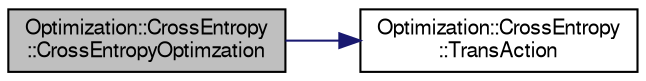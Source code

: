 digraph "Optimization::CrossEntropy::CrossEntropyOptimzation"
{
  bgcolor="transparent";
  edge [fontname="FreeSans",fontsize="10",labelfontname="FreeSans",labelfontsize="10"];
  node [fontname="FreeSans",fontsize="10",shape=record];
  rankdir="LR";
  Node1 [label="Optimization::CrossEntropy\l::CrossEntropyOptimzation",height=0.2,width=0.4,color="black", fillcolor="grey75", style="filled" fontcolor="black"];
  Node1 -> Node2 [color="midnightblue",fontsize="10",style="solid",fontname="FreeSans"];
  Node2 [label="Optimization::CrossEntropy\l::TransAction",height=0.2,width=0.4,color="black",URL="$class_optimization_1_1_cross_entropy.html#ab095ca3fd5bc9ee50013afc5fa431d61"];
}
